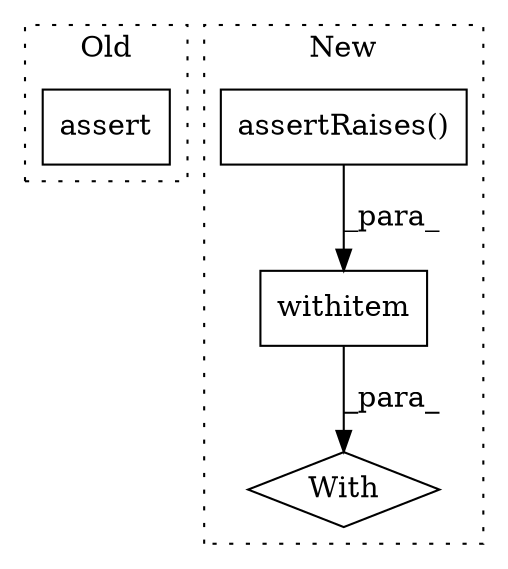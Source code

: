 digraph G {
subgraph cluster0 {
1 [label="assert" a="65" s="6828" l="7" shape="box"];
label = "Old";
style="dotted";
}
subgraph cluster1 {
2 [label="assertRaises()" a="75" s="5760,5787" l="18,1" shape="box"];
3 [label="withitem" a="49" s="5760" l="4" shape="box"];
4 [label="With" a="39" s="5755,5764" l="5,38" shape="diamond"];
label = "New";
style="dotted";
}
2 -> 3 [label="_para_"];
3 -> 4 [label="_para_"];
}